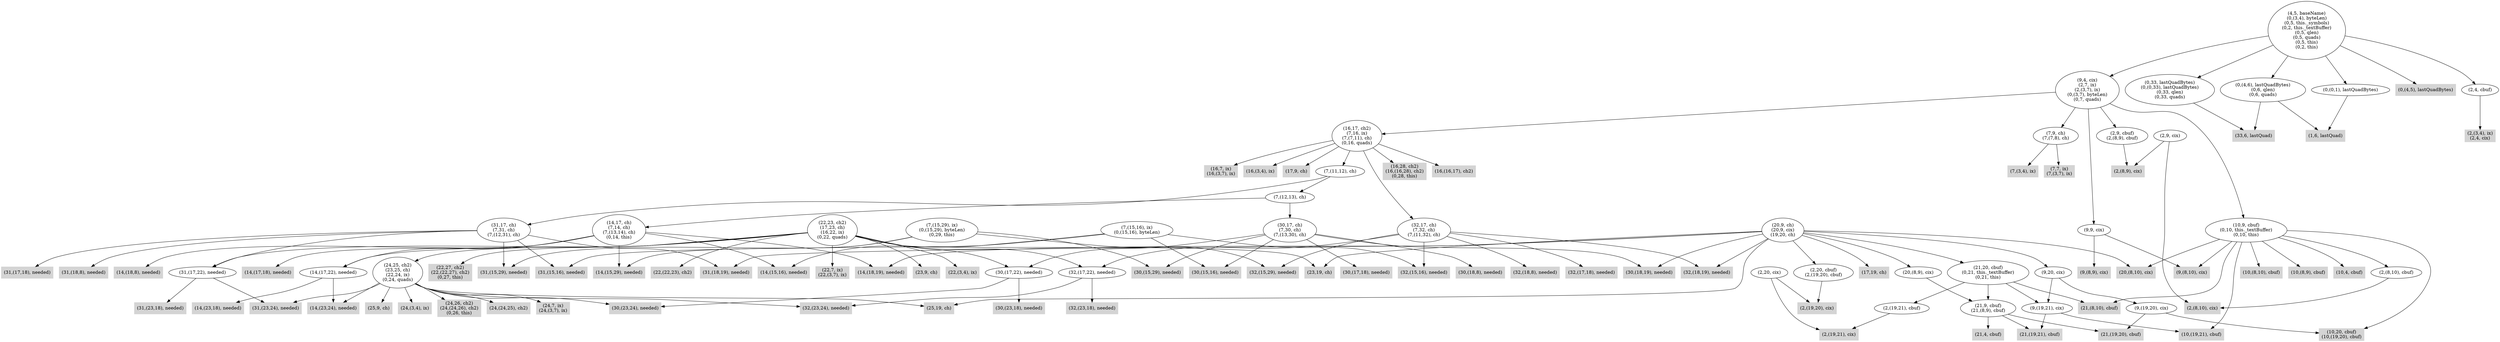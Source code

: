digraph { 
1260 [shape=box,style=filled,color=".0 .0 .83",label="(2,(8,10), cix)"];
1261 [label="(2,(8,10), cbuf)"];
1262 [shape=box,style=filled,color=".0 .0 .83",label="(21,(8,10), cbuf)"];
1263 [shape=box,style=filled,color=".0 .0 .83",label="(20,(8,10), cix)"];
1264 [shape=box,style=filled,color=".0 .0 .83",label="(10,4, cbuf)"];
1265 [shape=box,style=filled,color=".0 .0 .83",label="(10,(8,10), cbuf)"];
1266 [shape=box,style=filled,color=".0 .0 .83",label="(10,(8,9), cbuf)"];
1267 [shape=box,style=filled,color=".0 .0 .83",label="(10,(19,21), cbuf)"];
1268 [shape=box,style=filled,color=".0 .0 .83",label="(10,20, cbuf)\n(10,(19,20), cbuf)"];
1269 [shape=box,style=filled,color=".0 .0 .83",label="(9,(8,10), cix)"];
1270 [label="(10,9, cbuf)\n(0,10, this._textBuffer)\n(0,10, this)"];
1271 [shape=box,style=filled,color=".0 .0 .83",label="(14,(15,29), needed)"];
1272 [shape=box,style=filled,color=".0 .0 .83",label="(14,(15,16), needed)"];
1273 [shape=box,style=filled,color=".0 .0 .83",label="(14,(23,24), needed)"];
1274 [shape=box,style=filled,color=".0 .0 .83",label="(14,(23,18), needed)"];
1275 [label="(14,(17,22), needed)"];
1276 [shape=box,style=filled,color=".0 .0 .83",label="(14,(17,18), needed)"];
1277 [shape=box,style=filled,color=".0 .0 .83",label="(14,(18,19), needed)"];
1278 [shape=box,style=filled,color=".0 .0 .83",label="(14,(18,8), needed)"];
1279 [label="(14,17, ch)\n(7,14, ch)\n(7,(13,14), ch)\n(0,14, this)"];
1280 [shape=box,style=filled,color=".0 .0 .83",label="(2,(19,21), cix)"];
1281 [label="(2,(19,21), cbuf)"];
1282 [shape=box,style=filled,color=".0 .0 .83",label="(21,4, cbuf)"];
1283 [shape=box,style=filled,color=".0 .0 .83",label="(21,(19,21), cbuf)"];
1284 [shape=box,style=filled,color=".0 .0 .83",label="(21,(19,20), cbuf)"];
1285 [label="(21,9, cbuf)\n(21,(8,9), cbuf)"];
1286 [label="(9,(19,21), cix)"];
1287 [label="(21,20, cbuf)\n(0,21, this._textBuffer)\n(0,21, this)"];
1288 [shape=box,style=filled,color=".0 .0 .83",label="(24,26, ch2)\n(24,(24,26), ch2)\n(0,26, this)"];
1289 [shape=box,style=filled,color=".0 .0 .83",label="(22,27, ch2)\n(22,(22,27), ch2)\n(0,27, this)"];
1290 [shape=box,style=filled,color=".0 .0 .83",label="(16,28, ch2)\n(16,(16,28), ch2)\n(0,28, this)"];
1291 [shape=box,style=filled,color=".0 .0 .83",label="(32,(15,29), needed)"];
1292 [shape=box,style=filled,color=".0 .0 .83",label="(31,(15,29), needed)"];
1293 [shape=box,style=filled,color=".0 .0 .83",label="(30,(15,29), needed)"];
1294 [label="(7,(15,29), ix)\n(0,(15,29), byteLen)\n(0,29, this)"];
1295 [shape=box,style=filled,color=".0 .0 .83",label="(33,6, lastQuad)"];
1296 [shape=box,style=filled,color=".0 .0 .83",label="(1,6, lastQuad)"];
1297 [label="(0,(4,6), lastQuadBytes)\n(0,6, qlen)\n(0,6, quads)"];
1298 [shape=box,style=filled,color=".0 .0 .83",label="(32,(23,24), needed)"];
1299 [shape=box,style=filled,color=".0 .0 .83",label="(31,(23,24), needed)"];
1300 [shape=box,style=filled,color=".0 .0 .83",label="(30,(23,24), needed)"];
1301 [shape=box,style=filled,color=".0 .0 .83",label="(24,(24,25), ch2)"];
1302 [shape=box,style=filled,color=".0 .0 .83",label="(24,7, ix)\n(24,(3,7), ix)"];
1303 [shape=box,style=filled,color=".0 .0 .83",label="(24,(3,4), ix)"];
1304 [shape=box,style=filled,color=".0 .0 .83",label="(25,9, ch)"];
1305 [shape=box,style=filled,color=".0 .0 .83",label="(25,19, ch)"];
1306 [label="(24,25, ch2)\n(23,25, ch)\n(22,24, ix)\n(0,24, quads)"];
1307 [shape=box,style=filled,color=".0 .0 .83",label="(32,(23,18), needed)"];
1308 [label="(32,(17,22), needed)"];
1309 [shape=box,style=filled,color=".0 .0 .83",label="(31,(23,18), needed)"];
1310 [label="(31,(17,22), needed)"];
1311 [shape=box,style=filled,color=".0 .0 .83",label="(30,(23,18), needed)"];
1312 [label="(30,(17,22), needed)"];
1313 [shape=box,style=filled,color=".0 .0 .83",label="(22,(22,23), ch2)"];
1314 [shape=box,style=filled,color=".0 .0 .83",label="(22,7, ix)\n(22,(3,7), ix)"];
1315 [shape=box,style=filled,color=".0 .0 .83",label="(22,(3,4), ix)"];
1316 [shape=box,style=filled,color=".0 .0 .83",label="(23,9, ch)"];
1317 [shape=box,style=filled,color=".0 .0 .83",label="(23,19, ch)"];
1318 [label="(22,23, ch2)\n(17,23, ch)\n(16,22, ix)\n(0,22, quads)"];
1319 [shape=box,style=filled,color=".0 .0 .83",label="(32,(15,16), needed)"];
1320 [shape=box,style=filled,color=".0 .0 .83",label="(31,(15,16), needed)"];
1321 [shape=box,style=filled,color=".0 .0 .83",label="(30,(15,16), needed)"];
1322 [label="(7,(15,16), ix)\n(0,(15,16), byteLen)"];
1323 [shape=box,style=filled,color=".0 .0 .83",label="(2,(19,20), cix)"];
1324 [label="(2,20, cbuf)\n(2,(19,20), cbuf)"];
1325 [label="(2,20, cix)"];
1326 [shape=box,style=filled,color=".0 .0 .83",label="(32,(17,18), needed)"];
1327 [shape=box,style=filled,color=".0 .0 .83",label="(32,(18,19), needed)"];
1328 [shape=box,style=filled,color=".0 .0 .83",label="(32,(18,8), needed)"];
1329 [label="(32,17, ch)\n(7,32, ch)\n(7,(11,32), ch)"];
1330 [shape=box,style=filled,color=".0 .0 .83",label="(31,(17,18), needed)"];
1331 [shape=box,style=filled,color=".0 .0 .83",label="(31,(18,19), needed)"];
1332 [shape=box,style=filled,color=".0 .0 .83",label="(31,(18,8), needed)"];
1333 [label="(31,17, ch)\n(7,31, ch)\n(7,(12,31), ch)"];
1334 [shape=box,style=filled,color=".0 .0 .83",label="(30,(17,18), needed)"];
1335 [shape=box,style=filled,color=".0 .0 .83",label="(30,(18,19), needed)"];
1336 [shape=box,style=filled,color=".0 .0 .83",label="(30,(18,8), needed)"];
1337 [label="(30,17, ch)\n(7,30, ch)\n(7,(13,30), ch)"];
1338 [label="(7,(12,13), ch)"];
1339 [label="(7,(11,12), ch)"];
1340 [shape=box,style=filled,color=".0 .0 .83",label="(16,(16,17), ch2)"];
1341 [shape=box,style=filled,color=".0 .0 .83",label="(16,7, ix)\n(16,(3,7), ix)"];
1342 [shape=box,style=filled,color=".0 .0 .83",label="(16,(3,4), ix)"];
1343 [shape=box,style=filled,color=".0 .0 .83",label="(17,9, ch)"];
1344 [shape=box,style=filled,color=".0 .0 .83",label="(17,19, ch)"];
1345 [label="(20,(8,9), cix)"];
1346 [label="(9,(19,20), cix)"];
1347 [label="(9,20, cix)"];
1348 [label="(20,9, ch)\n(20,9, cix)\n(19,20, ch)"];
1349 [label="(16,17, ch2)\n(7,16, ix)\n(7,(7,11), ch)\n(0,16, quads)"];
1350 [shape=box,style=filled,color=".0 .0 .83",label="(2,(8,9), cix)"];
1351 [label="(2,9, cbuf)\n(2,(8,9), cbuf)"];
1352 [label="(2,9, cix)"];
1353 [shape=box,style=filled,color=".0 .0 .83",label="(7,7, ix)\n(7,(3,7), ix)"];
1354 [shape=box,style=filled,color=".0 .0 .83",label="(7,(3,4), ix)"];
1355 [label="(7,9, ch)\n(7,(7,8), ch)"];
1356 [shape=box,style=filled,color=".0 .0 .83",label="(9,(8,9), cix)"];
1357 [label="(9,9, cix)"];
1358 [label="(9,4, cix)\n(2,7, ix)\n(2,(3,7), ix)\n(0,(3,7), byteLen)\n(0,7, quads)"];
1359 [label="(0,33, lastQuadBytes)\n(0,(0,33), lastQuadBytes)\n(0,33, qlen)\n(0,33, quads)"];
1360 [label="(0,(0,1), lastQuadBytes)"];
1361 [shape=box,style=filled,color=".0 .0 .83",label="(0,(4,5), lastQuadBytes)"];
1362 [shape=box,style=filled,color=".0 .0 .83",label="(2,(3,4), ix)\n(2,4, cix)"];
1363 [label="(2,4, cbuf)"];
1364 [label="(4,5, baseName)\n(0,(3,4), byteLen)\n(0,5, this._symbols)\n(0,2, this._textBuffer)\n(0,5, qlen)\n(0,5, quads)\n(0,5, this)\n(0,2, this)"];
1261 -> 1260;
1270 -> 1261;
1270 -> 1262;
1270 -> 1263;
1270 -> 1264;
1270 -> 1265;
1270 -> 1266;
1270 -> 1267;
1270 -> 1268;
1270 -> 1269;
1275 -> 1273;
1275 -> 1274;
1279 -> 1271;
1279 -> 1272;
1279 -> 1275;
1279 -> 1276;
1279 -> 1277;
1279 -> 1278;
1281 -> 1280;
1285 -> 1282;
1285 -> 1283;
1285 -> 1284;
1286 -> 1267;
1286 -> 1283;
1287 -> 1262;
1287 -> 1281;
1287 -> 1285;
1287 -> 1286;
1294 -> 1271;
1294 -> 1291;
1294 -> 1292;
1294 -> 1293;
1297 -> 1295;
1297 -> 1296;
1306 -> 1273;
1306 -> 1288;
1306 -> 1298;
1306 -> 1299;
1306 -> 1300;
1306 -> 1301;
1306 -> 1302;
1306 -> 1303;
1306 -> 1304;
1306 -> 1305;
1308 -> 1298;
1308 -> 1307;
1310 -> 1299;
1310 -> 1309;
1312 -> 1300;
1312 -> 1311;
1318 -> 1275;
1318 -> 1289;
1318 -> 1306;
1318 -> 1308;
1318 -> 1310;
1318 -> 1312;
1318 -> 1313;
1318 -> 1314;
1318 -> 1315;
1318 -> 1316;
1318 -> 1317;
1322 -> 1272;
1322 -> 1319;
1322 -> 1320;
1322 -> 1321;
1324 -> 1323;
1325 -> 1280;
1325 -> 1323;
1329 -> 1291;
1329 -> 1308;
1329 -> 1319;
1329 -> 1326;
1329 -> 1327;
1329 -> 1328;
1333 -> 1292;
1333 -> 1310;
1333 -> 1320;
1333 -> 1330;
1333 -> 1331;
1333 -> 1332;
1337 -> 1293;
1337 -> 1312;
1337 -> 1321;
1337 -> 1334;
1337 -> 1335;
1337 -> 1336;
1338 -> 1279;
1338 -> 1337;
1339 -> 1333;
1339 -> 1338;
1345 -> 1285;
1346 -> 1268;
1346 -> 1284;
1347 -> 1286;
1347 -> 1346;
1348 -> 1263;
1348 -> 1277;
1348 -> 1287;
1348 -> 1305;
1348 -> 1317;
1348 -> 1324;
1348 -> 1327;
1348 -> 1331;
1348 -> 1335;
1348 -> 1344;
1348 -> 1345;
1348 -> 1347;
1349 -> 1290;
1349 -> 1329;
1349 -> 1339;
1349 -> 1340;
1349 -> 1341;
1349 -> 1342;
1349 -> 1343;
1351 -> 1350;
1352 -> 1260;
1352 -> 1350;
1355 -> 1353;
1355 -> 1354;
1357 -> 1269;
1357 -> 1356;
1358 -> 1270;
1358 -> 1349;
1358 -> 1351;
1358 -> 1355;
1358 -> 1357;
1359 -> 1295;
1360 -> 1296;
1363 -> 1362;
1364 -> 1297;
1364 -> 1358;
1364 -> 1359;
1364 -> 1360;
1364 -> 1361;
1364 -> 1363;
}